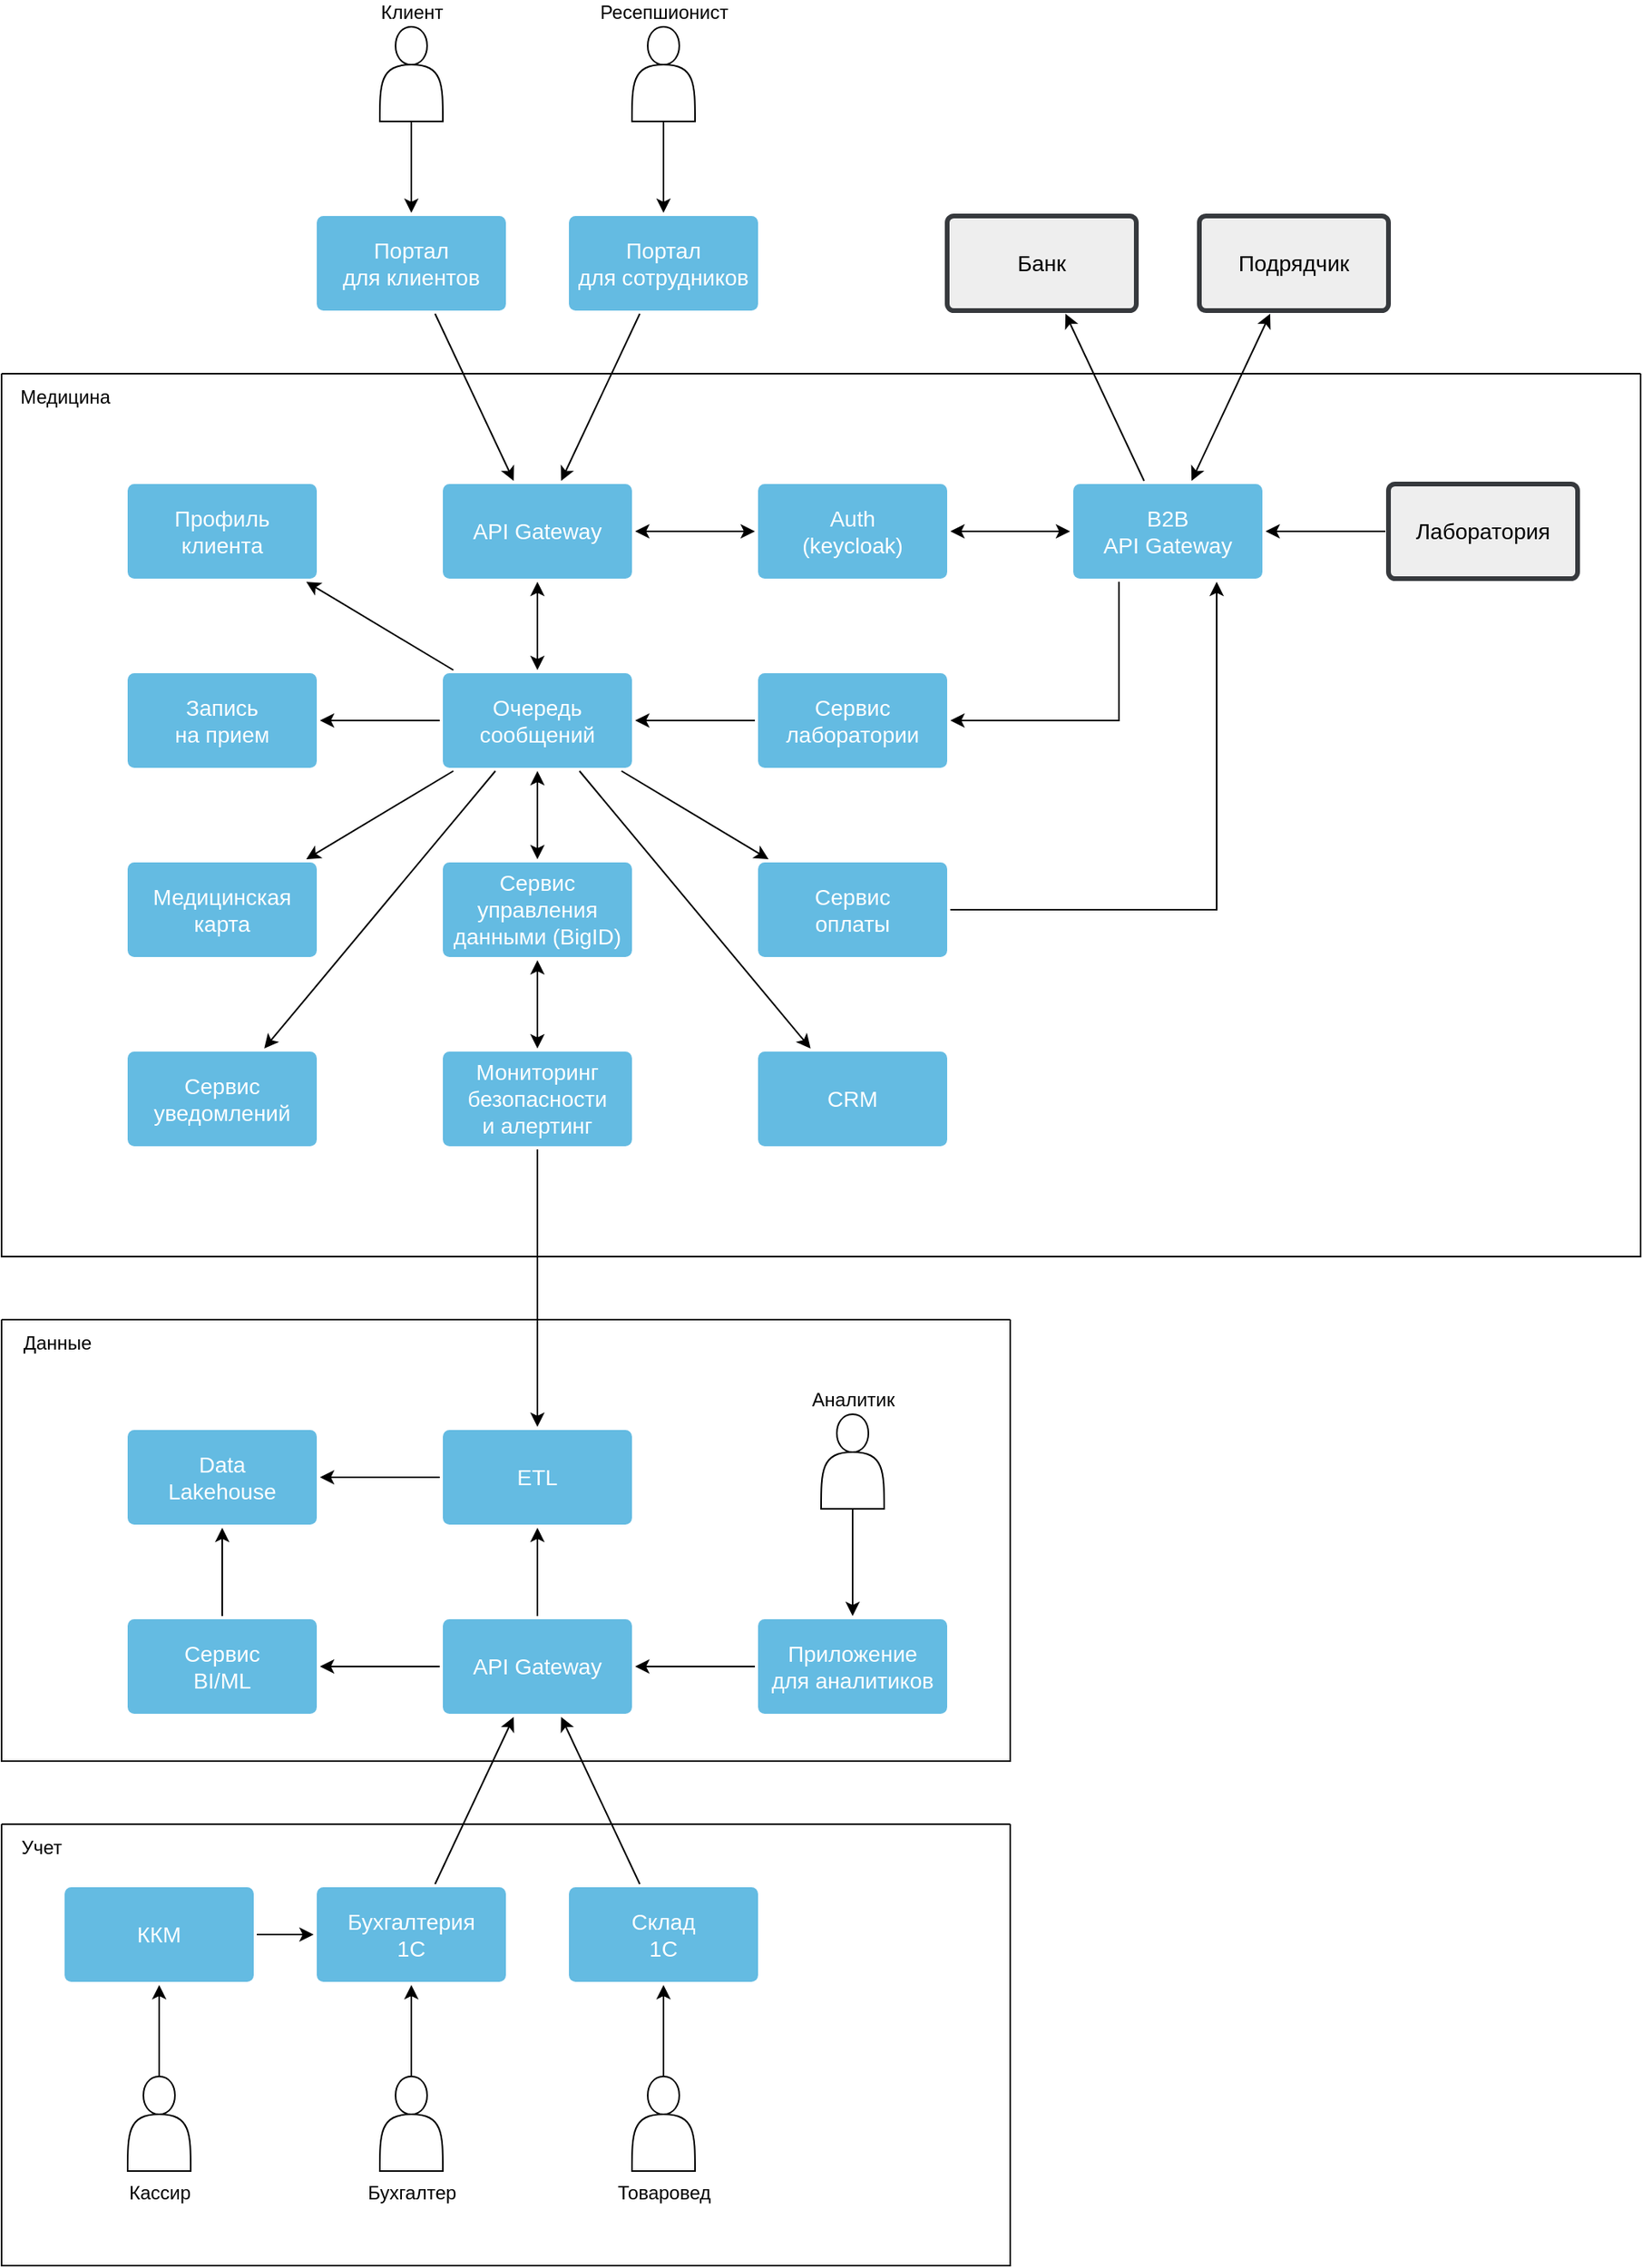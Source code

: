 <mxfile version="27.2.0">
  <diagram id="07fea595-8f29-1299-0266-81d95cde20df" name="Page-1">
    <mxGraphModel dx="2587" dy="-33" grid="1" gridSize="10" guides="1" tooltips="1" connect="1" arrows="1" fold="1" page="1" pageScale="1" pageWidth="1169" pageHeight="827" background="#ffffff" math="0" shadow="0">
      <root>
        <mxCell id="0" />
        <mxCell id="1" parent="0" />
        <mxCell id="1JAatFyEM9pdas9NIaGY-383" value="" style="swimlane;startSize=0;swimlaneLine=1;resizable=1;fillStyle=auto;collapsible=0;" parent="1" vertex="1">
          <mxGeometry x="-120" y="1120" width="1040" height="560" as="geometry">
            <mxRectangle x="160" y="1120" width="50" height="40" as="alternateBounds" />
          </mxGeometry>
        </mxCell>
        <mxCell id="1JAatFyEM9pdas9NIaGY-419" value="Медицина" style="text;html=1;align=center;verticalAlign=middle;resizable=0;points=[];autosize=1;strokeColor=none;fillColor=none;" parent="1JAatFyEM9pdas9NIaGY-383" vertex="1">
          <mxGeometry width="80" height="30" as="geometry" />
        </mxCell>
        <mxCell id="b-JlLnLtjYcx2IzDxtHi-7" style="edgeStyle=orthogonalEdgeStyle;rounded=0;orthogonalLoop=1;jettySize=auto;html=1;entryX=0;entryY=0.5;entryDx=0;entryDy=0;startArrow=classic;startFill=1;" parent="1JAatFyEM9pdas9NIaGY-383" source="b-JlLnLtjYcx2IzDxtHi-1" target="b-JlLnLtjYcx2IzDxtHi-6" edge="1">
          <mxGeometry relative="1" as="geometry" />
        </mxCell>
        <mxCell id="b-JlLnLtjYcx2IzDxtHi-41" style="edgeStyle=orthogonalEdgeStyle;rounded=0;orthogonalLoop=1;jettySize=auto;html=1;entryX=0.5;entryY=0;entryDx=0;entryDy=0;startArrow=classic;startFill=1;" parent="1JAatFyEM9pdas9NIaGY-383" source="b-JlLnLtjYcx2IzDxtHi-1" target="b-JlLnLtjYcx2IzDxtHi-40" edge="1">
          <mxGeometry relative="1" as="geometry" />
        </mxCell>
        <mxCell id="b-JlLnLtjYcx2IzDxtHi-1" value="API Gateway" style="rounded=1;whiteSpace=wrap;html=1;shadow=0;labelBackgroundColor=none;strokeColor=none;strokeWidth=3;fillColor=#64bbe2;fontFamily=Helvetica;fontSize=14;fontColor=#FFFFFF;align=center;spacing=5;arcSize=7;perimeterSpacing=2;" parent="1JAatFyEM9pdas9NIaGY-383" vertex="1">
          <mxGeometry x="280" y="70" width="120" height="60" as="geometry" />
        </mxCell>
        <mxCell id="b-JlLnLtjYcx2IzDxtHi-6" value="Auth&lt;div&gt;(keycloak)&lt;/div&gt;" style="rounded=1;whiteSpace=wrap;html=1;shadow=0;labelBackgroundColor=none;strokeColor=none;strokeWidth=3;fillColor=#64bbe2;fontFamily=Helvetica;fontSize=14;fontColor=#FFFFFF;align=center;spacing=5;arcSize=7;perimeterSpacing=2;" parent="1JAatFyEM9pdas9NIaGY-383" vertex="1">
          <mxGeometry x="480" y="70" width="120" height="60" as="geometry" />
        </mxCell>
        <mxCell id="b-JlLnLtjYcx2IzDxtHi-9" value="Медицинская&lt;div&gt;карта&lt;/div&gt;" style="rounded=1;whiteSpace=wrap;html=1;shadow=0;labelBackgroundColor=none;strokeColor=none;strokeWidth=3;fillColor=#64bbe2;fontFamily=Helvetica;fontSize=14;fontColor=#FFFFFF;align=center;spacing=5;arcSize=7;perimeterSpacing=2;" parent="1JAatFyEM9pdas9NIaGY-383" vertex="1">
          <mxGeometry x="80" y="310" width="120" height="60" as="geometry" />
        </mxCell>
        <mxCell id="b-JlLnLtjYcx2IzDxtHi-28" style="edgeStyle=orthogonalEdgeStyle;rounded=0;orthogonalLoop=1;jettySize=auto;html=1;entryX=1;entryY=0.5;entryDx=0;entryDy=0;startArrow=classic;startFill=1;" parent="1JAatFyEM9pdas9NIaGY-383" source="b-JlLnLtjYcx2IzDxtHi-22" target="b-JlLnLtjYcx2IzDxtHi-6" edge="1">
          <mxGeometry relative="1" as="geometry" />
        </mxCell>
        <mxCell id="b-JlLnLtjYcx2IzDxtHi-53" style="edgeStyle=orthogonalEdgeStyle;rounded=0;orthogonalLoop=1;jettySize=auto;html=1;entryX=1;entryY=0.5;entryDx=0;entryDy=0;exitX=0.25;exitY=1;exitDx=0;exitDy=0;" parent="1JAatFyEM9pdas9NIaGY-383" source="b-JlLnLtjYcx2IzDxtHi-22" target="b-JlLnLtjYcx2IzDxtHi-12" edge="1">
          <mxGeometry relative="1" as="geometry">
            <Array as="points">
              <mxPoint x="709" y="220" />
            </Array>
          </mxGeometry>
        </mxCell>
        <mxCell id="b-JlLnLtjYcx2IzDxtHi-22" value="B2B&lt;div&gt;API Gateway&lt;/div&gt;" style="rounded=1;whiteSpace=wrap;html=1;shadow=0;labelBackgroundColor=none;strokeColor=none;strokeWidth=3;fillColor=#64bbe2;fontFamily=Helvetica;fontSize=14;fontColor=#FFFFFF;align=center;spacing=5;arcSize=7;perimeterSpacing=2;" parent="1JAatFyEM9pdas9NIaGY-383" vertex="1">
          <mxGeometry x="680" y="70" width="120" height="60" as="geometry" />
        </mxCell>
        <mxCell id="b-JlLnLtjYcx2IzDxtHi-30" style="edgeStyle=orthogonalEdgeStyle;rounded=0;orthogonalLoop=1;jettySize=auto;html=1;" parent="1JAatFyEM9pdas9NIaGY-383" source="b-JlLnLtjYcx2IzDxtHi-29" target="b-JlLnLtjYcx2IzDxtHi-22" edge="1">
          <mxGeometry relative="1" as="geometry" />
        </mxCell>
        <mxCell id="b-JlLnLtjYcx2IzDxtHi-29" value="Лаборатория" style="rounded=1;whiteSpace=wrap;html=1;shadow=0;labelBackgroundColor=none;strokeColor=#36393d;strokeWidth=3;fillColor=#eeeeee;fontFamily=Helvetica;fontSize=14;align=center;spacing=5;arcSize=7;perimeterSpacing=2;" parent="1JAatFyEM9pdas9NIaGY-383" vertex="1">
          <mxGeometry x="880" y="70" width="120" height="60" as="geometry" />
        </mxCell>
        <mxCell id="b-JlLnLtjYcx2IzDxtHi-13" value="Профиль&lt;div&gt;клиента&lt;/div&gt;" style="rounded=1;whiteSpace=wrap;html=1;shadow=0;labelBackgroundColor=none;strokeColor=none;strokeWidth=3;fillColor=#64bbe2;fontFamily=Helvetica;fontSize=14;fontColor=#FFFFFF;align=center;spacing=5;arcSize=7;perimeterSpacing=2;" parent="1JAatFyEM9pdas9NIaGY-383" vertex="1">
          <mxGeometry x="80" y="70" width="120" height="60" as="geometry" />
        </mxCell>
        <mxCell id="b-JlLnLtjYcx2IzDxtHi-8" value="Запись&lt;div&gt;на прием&lt;/div&gt;" style="rounded=1;whiteSpace=wrap;html=1;shadow=0;labelBackgroundColor=none;strokeColor=none;strokeWidth=3;fillColor=#64bbe2;fontFamily=Helvetica;fontSize=14;fontColor=#FFFFFF;align=center;spacing=5;arcSize=7;perimeterSpacing=2;" parent="1JAatFyEM9pdas9NIaGY-383" vertex="1">
          <mxGeometry x="80" y="190" width="120" height="60" as="geometry" />
        </mxCell>
        <mxCell id="b-JlLnLtjYcx2IzDxtHi-57" style="edgeStyle=orthogonalEdgeStyle;rounded=0;orthogonalLoop=1;jettySize=auto;html=1;entryX=0.75;entryY=1;entryDx=0;entryDy=0;" parent="1JAatFyEM9pdas9NIaGY-383" source="b-JlLnLtjYcx2IzDxtHi-11" target="b-JlLnLtjYcx2IzDxtHi-22" edge="1">
          <mxGeometry relative="1" as="geometry" />
        </mxCell>
        <mxCell id="b-JlLnLtjYcx2IzDxtHi-11" value="Сервис&lt;div&gt;оплаты&lt;/div&gt;" style="rounded=1;whiteSpace=wrap;html=1;shadow=0;labelBackgroundColor=none;strokeColor=none;strokeWidth=3;fillColor=#64bbe2;fontFamily=Helvetica;fontSize=14;fontColor=#FFFFFF;align=center;spacing=5;arcSize=7;perimeterSpacing=2;" parent="1JAatFyEM9pdas9NIaGY-383" vertex="1">
          <mxGeometry x="480" y="310" width="120" height="60" as="geometry" />
        </mxCell>
        <mxCell id="b-JlLnLtjYcx2IzDxtHi-10" value="Сервис&lt;div&gt;уведомлений&lt;/div&gt;" style="rounded=1;whiteSpace=wrap;html=1;shadow=0;labelBackgroundColor=none;strokeColor=none;strokeWidth=3;fillColor=#64bbe2;fontFamily=Helvetica;fontSize=14;fontColor=#FFFFFF;align=center;spacing=5;arcSize=7;perimeterSpacing=2;" parent="1JAatFyEM9pdas9NIaGY-383" vertex="1">
          <mxGeometry x="80" y="430" width="120" height="60" as="geometry" />
        </mxCell>
        <mxCell id="b-JlLnLtjYcx2IzDxtHi-14" value="CRM" style="rounded=1;whiteSpace=wrap;html=1;shadow=0;labelBackgroundColor=none;strokeColor=none;strokeWidth=3;fillColor=#64bbe2;fontFamily=Helvetica;fontSize=14;fontColor=#FFFFFF;align=center;spacing=5;arcSize=7;perimeterSpacing=2;" parent="1JAatFyEM9pdas9NIaGY-383" vertex="1">
          <mxGeometry x="480" y="430" width="120" height="60" as="geometry" />
        </mxCell>
        <mxCell id="b-JlLnLtjYcx2IzDxtHi-54" style="edgeStyle=orthogonalEdgeStyle;rounded=0;orthogonalLoop=1;jettySize=auto;html=1;" parent="1JAatFyEM9pdas9NIaGY-383" source="b-JlLnLtjYcx2IzDxtHi-12" target="b-JlLnLtjYcx2IzDxtHi-40" edge="1">
          <mxGeometry relative="1" as="geometry" />
        </mxCell>
        <mxCell id="b-JlLnLtjYcx2IzDxtHi-12" value="Сервис&lt;div&gt;лаборатории&lt;/div&gt;" style="rounded=1;whiteSpace=wrap;html=1;shadow=0;labelBackgroundColor=none;strokeColor=none;strokeWidth=3;fillColor=#64bbe2;fontFamily=Helvetica;fontSize=14;fontColor=#FFFFFF;align=center;spacing=5;arcSize=7;perimeterSpacing=2;" parent="1JAatFyEM9pdas9NIaGY-383" vertex="1">
          <mxGeometry x="480" y="190" width="120" height="60" as="geometry" />
        </mxCell>
        <mxCell id="b-JlLnLtjYcx2IzDxtHi-43" style="rounded=0;orthogonalLoop=1;jettySize=auto;html=1;" parent="1JAatFyEM9pdas9NIaGY-383" source="b-JlLnLtjYcx2IzDxtHi-40" target="b-JlLnLtjYcx2IzDxtHi-13" edge="1">
          <mxGeometry relative="1" as="geometry" />
        </mxCell>
        <mxCell id="b-JlLnLtjYcx2IzDxtHi-44" style="rounded=0;orthogonalLoop=1;jettySize=auto;html=1;" parent="1JAatFyEM9pdas9NIaGY-383" source="b-JlLnLtjYcx2IzDxtHi-40" target="b-JlLnLtjYcx2IzDxtHi-8" edge="1">
          <mxGeometry relative="1" as="geometry" />
        </mxCell>
        <mxCell id="b-JlLnLtjYcx2IzDxtHi-45" style="rounded=0;orthogonalLoop=1;jettySize=auto;html=1;" parent="1JAatFyEM9pdas9NIaGY-383" source="b-JlLnLtjYcx2IzDxtHi-40" target="b-JlLnLtjYcx2IzDxtHi-9" edge="1">
          <mxGeometry relative="1" as="geometry" />
        </mxCell>
        <mxCell id="b-JlLnLtjYcx2IzDxtHi-47" style="rounded=0;orthogonalLoop=1;jettySize=auto;html=1;" parent="1JAatFyEM9pdas9NIaGY-383" source="b-JlLnLtjYcx2IzDxtHi-40" target="b-JlLnLtjYcx2IzDxtHi-10" edge="1">
          <mxGeometry relative="1" as="geometry" />
        </mxCell>
        <mxCell id="b-JlLnLtjYcx2IzDxtHi-55" style="rounded=0;orthogonalLoop=1;jettySize=auto;html=1;" parent="1JAatFyEM9pdas9NIaGY-383" source="b-JlLnLtjYcx2IzDxtHi-40" target="b-JlLnLtjYcx2IzDxtHi-14" edge="1">
          <mxGeometry relative="1" as="geometry" />
        </mxCell>
        <mxCell id="b-JlLnLtjYcx2IzDxtHi-56" style="rounded=0;orthogonalLoop=1;jettySize=auto;html=1;" parent="1JAatFyEM9pdas9NIaGY-383" source="b-JlLnLtjYcx2IzDxtHi-40" target="b-JlLnLtjYcx2IzDxtHi-11" edge="1">
          <mxGeometry relative="1" as="geometry" />
        </mxCell>
        <mxCell id="b-JlLnLtjYcx2IzDxtHi-98" style="edgeStyle=orthogonalEdgeStyle;rounded=0;orthogonalLoop=1;jettySize=auto;html=1;entryX=0.5;entryY=0;entryDx=0;entryDy=0;startArrow=classic;startFill=1;" parent="1JAatFyEM9pdas9NIaGY-383" source="b-JlLnLtjYcx2IzDxtHi-40" target="b-JlLnLtjYcx2IzDxtHi-20" edge="1">
          <mxGeometry relative="1" as="geometry" />
        </mxCell>
        <mxCell id="b-JlLnLtjYcx2IzDxtHi-40" value="Очередь&lt;div&gt;сообщений&lt;/div&gt;" style="rounded=1;whiteSpace=wrap;html=1;shadow=0;labelBackgroundColor=none;strokeColor=none;strokeWidth=3;fillColor=#64bbe2;fontFamily=Helvetica;fontSize=14;fontColor=#FFFFFF;align=center;spacing=5;arcSize=7;perimeterSpacing=2;" parent="1JAatFyEM9pdas9NIaGY-383" vertex="1">
          <mxGeometry x="280" y="190" width="120" height="60" as="geometry" />
        </mxCell>
        <mxCell id="b-JlLnLtjYcx2IzDxtHi-99" style="edgeStyle=orthogonalEdgeStyle;rounded=0;orthogonalLoop=1;jettySize=auto;html=1;startArrow=classic;startFill=1;" parent="1JAatFyEM9pdas9NIaGY-383" source="b-JlLnLtjYcx2IzDxtHi-20" target="b-JlLnLtjYcx2IzDxtHi-19" edge="1">
          <mxGeometry relative="1" as="geometry" />
        </mxCell>
        <mxCell id="b-JlLnLtjYcx2IzDxtHi-20" value="&lt;div&gt;Сервис&lt;/div&gt;&lt;div&gt;&lt;span style=&quot;background-color: transparent; color: light-dark(rgb(255, 255, 255), rgb(18, 18, 18));&quot;&gt;управления данными&amp;nbsp;&lt;/span&gt;&lt;span style=&quot;background-color: transparent; color: light-dark(rgb(255, 255, 255), rgb(18, 18, 18));&quot;&gt;(BigID)&lt;/span&gt;&lt;/div&gt;" style="rounded=1;whiteSpace=wrap;html=1;shadow=0;labelBackgroundColor=none;strokeColor=none;strokeWidth=3;fillColor=#64bbe2;fontFamily=Helvetica;fontSize=14;fontColor=#FFFFFF;align=center;spacing=5;arcSize=7;perimeterSpacing=2;" parent="1JAatFyEM9pdas9NIaGY-383" vertex="1">
          <mxGeometry x="280" y="310" width="120" height="60" as="geometry" />
        </mxCell>
        <mxCell id="b-JlLnLtjYcx2IzDxtHi-19" value="Мониторинг&lt;div&gt;безопасности&lt;br&gt;&lt;div&gt;и алертинг&lt;/div&gt;&lt;/div&gt;" style="rounded=1;whiteSpace=wrap;html=1;shadow=0;labelBackgroundColor=none;strokeColor=none;strokeWidth=3;fillColor=#64bbe2;fontFamily=Helvetica;fontSize=14;fontColor=#FFFFFF;align=center;spacing=5;arcSize=7;perimeterSpacing=2;" parent="1JAatFyEM9pdas9NIaGY-383" vertex="1">
          <mxGeometry x="280" y="430" width="120" height="60" as="geometry" />
        </mxCell>
        <mxCell id="b-JlLnLtjYcx2IzDxtHi-25" style="edgeStyle=orthogonalEdgeStyle;rounded=0;orthogonalLoop=1;jettySize=auto;html=1;" parent="1" source="1JAatFyEM9pdas9NIaGY-386" target="b-JlLnLtjYcx2IzDxtHi-2" edge="1">
          <mxGeometry relative="1" as="geometry" />
        </mxCell>
        <mxCell id="1JAatFyEM9pdas9NIaGY-386" value="Клиент" style="shape=actor;html=1;labelPosition=center;verticalLabelPosition=top;align=center;verticalAlign=bottom;" parent="1" vertex="1">
          <mxGeometry x="120" y="900" width="40" height="60" as="geometry" />
        </mxCell>
        <mxCell id="b-JlLnLtjYcx2IzDxtHi-27" style="rounded=0;orthogonalLoop=1;jettySize=auto;html=1;startArrow=classic;startFill=1;" parent="1" source="1JAatFyEM9pdas9NIaGY-388" target="b-JlLnLtjYcx2IzDxtHi-22" edge="1">
          <mxGeometry relative="1" as="geometry" />
        </mxCell>
        <mxCell id="1JAatFyEM9pdas9NIaGY-388" value="Подрядчик" style="rounded=1;whiteSpace=wrap;html=1;shadow=0;labelBackgroundColor=none;strokeColor=#36393d;strokeWidth=3;fillColor=#eeeeee;fontFamily=Helvetica;fontSize=14;align=center;spacing=5;arcSize=7;perimeterSpacing=2;" parent="1" vertex="1">
          <mxGeometry x="640" y="1020" width="120" height="60" as="geometry" />
        </mxCell>
        <mxCell id="b-JlLnLtjYcx2IzDxtHi-26" style="edgeStyle=orthogonalEdgeStyle;rounded=0;orthogonalLoop=1;jettySize=auto;html=1;" parent="1" source="1JAatFyEM9pdas9NIaGY-429" target="b-JlLnLtjYcx2IzDxtHi-3" edge="1">
          <mxGeometry relative="1" as="geometry" />
        </mxCell>
        <mxCell id="1JAatFyEM9pdas9NIaGY-429" value="Ресепшионист" style="shape=actor;html=1;labelPosition=center;verticalLabelPosition=top;align=center;verticalAlign=bottom;" parent="1" vertex="1">
          <mxGeometry x="280" y="900" width="40" height="60" as="geometry" />
        </mxCell>
        <mxCell id="b-JlLnLtjYcx2IzDxtHi-4" style="rounded=0;orthogonalLoop=1;jettySize=auto;html=1;" parent="1" source="b-JlLnLtjYcx2IzDxtHi-2" target="b-JlLnLtjYcx2IzDxtHi-1" edge="1">
          <mxGeometry relative="1" as="geometry" />
        </mxCell>
        <mxCell id="b-JlLnLtjYcx2IzDxtHi-2" value="Портал&lt;div&gt;для клиентов&lt;/div&gt;" style="rounded=1;whiteSpace=wrap;html=1;shadow=0;labelBackgroundColor=none;strokeColor=none;strokeWidth=3;fillColor=#64bbe2;fontFamily=Helvetica;fontSize=14;fontColor=#FFFFFF;align=center;spacing=5;arcSize=7;perimeterSpacing=2;" parent="1" vertex="1">
          <mxGeometry x="80" y="1020" width="120" height="60" as="geometry" />
        </mxCell>
        <mxCell id="b-JlLnLtjYcx2IzDxtHi-5" style="rounded=0;orthogonalLoop=1;jettySize=auto;html=1;" parent="1" source="b-JlLnLtjYcx2IzDxtHi-3" target="b-JlLnLtjYcx2IzDxtHi-1" edge="1">
          <mxGeometry relative="1" as="geometry" />
        </mxCell>
        <mxCell id="b-JlLnLtjYcx2IzDxtHi-3" value="Портал&lt;div&gt;для сотрудников&lt;/div&gt;" style="rounded=1;whiteSpace=wrap;html=1;shadow=0;labelBackgroundColor=none;strokeColor=none;strokeWidth=3;fillColor=#64bbe2;fontFamily=Helvetica;fontSize=14;fontColor=#FFFFFF;align=center;spacing=5;arcSize=7;perimeterSpacing=2;" parent="1" vertex="1">
          <mxGeometry x="240" y="1020" width="120" height="60" as="geometry" />
        </mxCell>
        <mxCell id="b-JlLnLtjYcx2IzDxtHi-58" value="Банк" style="rounded=1;whiteSpace=wrap;html=1;shadow=0;labelBackgroundColor=none;strokeColor=#36393d;strokeWidth=3;fillColor=#eeeeee;fontFamily=Helvetica;fontSize=14;align=center;spacing=5;arcSize=7;perimeterSpacing=2;" parent="1" vertex="1">
          <mxGeometry x="480" y="1020" width="120" height="60" as="geometry" />
        </mxCell>
        <mxCell id="b-JlLnLtjYcx2IzDxtHi-60" style="rounded=0;orthogonalLoop=1;jettySize=auto;html=1;" parent="1" source="b-JlLnLtjYcx2IzDxtHi-22" target="b-JlLnLtjYcx2IzDxtHi-58" edge="1">
          <mxGeometry relative="1" as="geometry" />
        </mxCell>
        <mxCell id="b-JlLnLtjYcx2IzDxtHi-70" value="" style="swimlane;startSize=0;swimlaneLine=1;resizable=1;fillStyle=auto;collapsible=0;" parent="1" vertex="1">
          <mxGeometry x="-120" y="1720" width="640" height="280" as="geometry">
            <mxRectangle x="160" y="1120" width="50" height="40" as="alternateBounds" />
          </mxGeometry>
        </mxCell>
        <mxCell id="b-JlLnLtjYcx2IzDxtHi-97" value="Данные" style="text;html=1;align=center;verticalAlign=middle;resizable=0;points=[];autosize=1;strokeColor=none;fillColor=none;" parent="b-JlLnLtjYcx2IzDxtHi-70" vertex="1">
          <mxGeometry width="70" height="30" as="geometry" />
        </mxCell>
        <mxCell id="b-JlLnLtjYcx2IzDxtHi-18" value="Data&lt;div&gt;Lakehouse&lt;/div&gt;" style="rounded=1;whiteSpace=wrap;html=1;shadow=0;labelBackgroundColor=none;strokeColor=none;strokeWidth=3;fillColor=#64bbe2;fontFamily=Helvetica;fontSize=14;fontColor=#FFFFFF;align=center;spacing=5;arcSize=7;perimeterSpacing=2;" parent="b-JlLnLtjYcx2IzDxtHi-70" vertex="1">
          <mxGeometry x="80" y="70" width="120" height="60" as="geometry" />
        </mxCell>
        <mxCell id="b-JlLnLtjYcx2IzDxtHi-136" style="edgeStyle=orthogonalEdgeStyle;rounded=0;orthogonalLoop=1;jettySize=auto;html=1;entryX=0.5;entryY=1;entryDx=0;entryDy=0;" parent="b-JlLnLtjYcx2IzDxtHi-70" source="b-JlLnLtjYcx2IzDxtHi-17" target="b-JlLnLtjYcx2IzDxtHi-18" edge="1">
          <mxGeometry relative="1" as="geometry" />
        </mxCell>
        <mxCell id="b-JlLnLtjYcx2IzDxtHi-17" value="Сервис&lt;div&gt;BI/ML&lt;/div&gt;" style="rounded=1;whiteSpace=wrap;html=1;shadow=0;labelBackgroundColor=none;strokeColor=none;strokeWidth=3;fillColor=#64bbe2;fontFamily=Helvetica;fontSize=14;fontColor=#FFFFFF;align=center;spacing=5;arcSize=7;perimeterSpacing=2;" parent="b-JlLnLtjYcx2IzDxtHi-70" vertex="1">
          <mxGeometry x="80" y="190" width="120" height="60" as="geometry" />
        </mxCell>
        <mxCell id="b-JlLnLtjYcx2IzDxtHi-106" style="edgeStyle=orthogonalEdgeStyle;rounded=0;orthogonalLoop=1;jettySize=auto;html=1;entryX=1;entryY=0.5;entryDx=0;entryDy=0;" parent="b-JlLnLtjYcx2IzDxtHi-70" source="b-JlLnLtjYcx2IzDxtHi-103" target="b-JlLnLtjYcx2IzDxtHi-17" edge="1">
          <mxGeometry relative="1" as="geometry" />
        </mxCell>
        <mxCell id="b-JlLnLtjYcx2IzDxtHi-137" style="edgeStyle=orthogonalEdgeStyle;rounded=0;orthogonalLoop=1;jettySize=auto;html=1;entryX=0.5;entryY=1;entryDx=0;entryDy=0;" parent="b-JlLnLtjYcx2IzDxtHi-70" source="b-JlLnLtjYcx2IzDxtHi-103" target="b-JlLnLtjYcx2IzDxtHi-133" edge="1">
          <mxGeometry relative="1" as="geometry" />
        </mxCell>
        <mxCell id="b-JlLnLtjYcx2IzDxtHi-103" value="API Gateway" style="rounded=1;whiteSpace=wrap;html=1;shadow=0;labelBackgroundColor=none;strokeColor=none;strokeWidth=3;fillColor=#64bbe2;fontFamily=Helvetica;fontSize=14;fontColor=#FFFFFF;align=center;spacing=5;arcSize=7;perimeterSpacing=2;" parent="b-JlLnLtjYcx2IzDxtHi-70" vertex="1">
          <mxGeometry x="280" y="190" width="120" height="60" as="geometry" />
        </mxCell>
        <mxCell id="b-JlLnLtjYcx2IzDxtHi-112" style="edgeStyle=orthogonalEdgeStyle;rounded=0;orthogonalLoop=1;jettySize=auto;html=1;entryX=1;entryY=0.5;entryDx=0;entryDy=0;" parent="b-JlLnLtjYcx2IzDxtHi-70" source="b-JlLnLtjYcx2IzDxtHi-107" target="b-JlLnLtjYcx2IzDxtHi-103" edge="1">
          <mxGeometry relative="1" as="geometry" />
        </mxCell>
        <mxCell id="b-JlLnLtjYcx2IzDxtHi-107" value="Приложение&lt;div&gt;для аналитиков&lt;/div&gt;" style="rounded=1;whiteSpace=wrap;html=1;shadow=0;labelBackgroundColor=none;strokeColor=none;strokeWidth=3;fillColor=#64bbe2;fontFamily=Helvetica;fontSize=14;fontColor=#FFFFFF;align=center;spacing=5;arcSize=7;perimeterSpacing=2;" parent="b-JlLnLtjYcx2IzDxtHi-70" vertex="1">
          <mxGeometry x="480" y="190" width="120" height="60" as="geometry" />
        </mxCell>
        <mxCell id="b-JlLnLtjYcx2IzDxtHi-111" style="edgeStyle=orthogonalEdgeStyle;rounded=0;orthogonalLoop=1;jettySize=auto;html=1;entryX=0.5;entryY=0;entryDx=0;entryDy=0;" parent="b-JlLnLtjYcx2IzDxtHi-70" source="b-JlLnLtjYcx2IzDxtHi-108" target="b-JlLnLtjYcx2IzDxtHi-107" edge="1">
          <mxGeometry relative="1" as="geometry" />
        </mxCell>
        <mxCell id="b-JlLnLtjYcx2IzDxtHi-108" value="Аналитик" style="shape=actor;html=1;labelPosition=center;verticalLabelPosition=top;align=center;verticalAlign=bottom;" parent="b-JlLnLtjYcx2IzDxtHi-70" vertex="1">
          <mxGeometry x="520" y="60" width="40" height="60" as="geometry" />
        </mxCell>
        <mxCell id="b-JlLnLtjYcx2IzDxtHi-135" style="edgeStyle=orthogonalEdgeStyle;rounded=0;orthogonalLoop=1;jettySize=auto;html=1;entryX=1;entryY=0.5;entryDx=0;entryDy=0;" parent="b-JlLnLtjYcx2IzDxtHi-70" source="b-JlLnLtjYcx2IzDxtHi-133" target="b-JlLnLtjYcx2IzDxtHi-18" edge="1">
          <mxGeometry relative="1" as="geometry" />
        </mxCell>
        <mxCell id="b-JlLnLtjYcx2IzDxtHi-133" value="ETL" style="rounded=1;whiteSpace=wrap;html=1;shadow=0;labelBackgroundColor=none;strokeColor=none;strokeWidth=3;fillColor=#64bbe2;fontFamily=Helvetica;fontSize=14;fontColor=#FFFFFF;align=center;spacing=5;arcSize=7;perimeterSpacing=2;" parent="b-JlLnLtjYcx2IzDxtHi-70" vertex="1">
          <mxGeometry x="280" y="70" width="120" height="60" as="geometry" />
        </mxCell>
        <mxCell id="b-JlLnLtjYcx2IzDxtHi-134" style="edgeStyle=orthogonalEdgeStyle;rounded=0;orthogonalLoop=1;jettySize=auto;html=1;entryX=0.5;entryY=0;entryDx=0;entryDy=0;" parent="1" source="b-JlLnLtjYcx2IzDxtHi-19" target="b-JlLnLtjYcx2IzDxtHi-133" edge="1">
          <mxGeometry relative="1" as="geometry" />
        </mxCell>
        <mxCell id="b-JlLnLtjYcx2IzDxtHi-138" value="" style="swimlane;startSize=0;swimlaneLine=1;resizable=1;fillStyle=auto;collapsible=0;" parent="1" vertex="1">
          <mxGeometry x="-120" y="2040" width="640" height="280" as="geometry">
            <mxRectangle x="160" y="1120" width="50" height="40" as="alternateBounds" />
          </mxGeometry>
        </mxCell>
        <mxCell id="b-JlLnLtjYcx2IzDxtHi-139" value="Учет" style="text;html=1;align=center;verticalAlign=middle;resizable=0;points=[];autosize=1;strokeColor=none;fillColor=none;" parent="b-JlLnLtjYcx2IzDxtHi-138" vertex="1">
          <mxGeometry width="50" height="30" as="geometry" />
        </mxCell>
        <mxCell id="b-JlLnLtjYcx2IzDxtHi-157" style="edgeStyle=orthogonalEdgeStyle;rounded=0;orthogonalLoop=1;jettySize=auto;html=1;" parent="b-JlLnLtjYcx2IzDxtHi-138" source="b-JlLnLtjYcx2IzDxtHi-149" target="b-JlLnLtjYcx2IzDxtHi-15" edge="1">
          <mxGeometry relative="1" as="geometry" />
        </mxCell>
        <mxCell id="b-JlLnLtjYcx2IzDxtHi-149" value="Бухгалтер" style="shape=actor;html=1;labelPosition=center;verticalLabelPosition=bottom;align=center;verticalAlign=top;" parent="b-JlLnLtjYcx2IzDxtHi-138" vertex="1">
          <mxGeometry x="240" y="160" width="40" height="60" as="geometry" />
        </mxCell>
        <mxCell id="b-JlLnLtjYcx2IzDxtHi-15" value="Бухгалтерия&lt;div&gt;1С&lt;/div&gt;" style="rounded=1;whiteSpace=wrap;html=1;shadow=0;labelBackgroundColor=none;strokeColor=none;strokeWidth=3;fillColor=#64bbe2;fontFamily=Helvetica;fontSize=14;fontColor=#FFFFFF;align=center;spacing=5;arcSize=7;perimeterSpacing=2;" parent="b-JlLnLtjYcx2IzDxtHi-138" vertex="1">
          <mxGeometry x="200" y="40" width="120" height="60" as="geometry" />
        </mxCell>
        <mxCell id="b-JlLnLtjYcx2IzDxtHi-16" value="Склад&lt;div&gt;1С&lt;/div&gt;" style="rounded=1;whiteSpace=wrap;html=1;shadow=0;labelBackgroundColor=none;strokeColor=none;strokeWidth=3;fillColor=#64bbe2;fontFamily=Helvetica;fontSize=14;fontColor=#FFFFFF;align=center;spacing=5;arcSize=7;perimeterSpacing=2;" parent="b-JlLnLtjYcx2IzDxtHi-138" vertex="1">
          <mxGeometry x="360" y="40" width="120" height="60" as="geometry" />
        </mxCell>
        <mxCell id="b-JlLnLtjYcx2IzDxtHi-156" style="edgeStyle=orthogonalEdgeStyle;rounded=0;orthogonalLoop=1;jettySize=auto;html=1;" parent="b-JlLnLtjYcx2IzDxtHi-138" source="b-JlLnLtjYcx2IzDxtHi-155" target="b-JlLnLtjYcx2IzDxtHi-16" edge="1">
          <mxGeometry relative="1" as="geometry" />
        </mxCell>
        <mxCell id="b-JlLnLtjYcx2IzDxtHi-155" value="Товаровед" style="shape=actor;html=1;labelPosition=center;verticalLabelPosition=bottom;align=center;verticalAlign=top;" parent="b-JlLnLtjYcx2IzDxtHi-138" vertex="1">
          <mxGeometry x="400" y="160" width="40" height="60" as="geometry" />
        </mxCell>
        <mxCell id="b-JlLnLtjYcx2IzDxtHi-161" style="edgeStyle=orthogonalEdgeStyle;rounded=0;orthogonalLoop=1;jettySize=auto;html=1;" parent="b-JlLnLtjYcx2IzDxtHi-138" source="b-JlLnLtjYcx2IzDxtHi-158" target="b-JlLnLtjYcx2IzDxtHi-15" edge="1">
          <mxGeometry relative="1" as="geometry" />
        </mxCell>
        <mxCell id="b-JlLnLtjYcx2IzDxtHi-158" value="ККМ" style="rounded=1;whiteSpace=wrap;html=1;shadow=0;labelBackgroundColor=none;strokeColor=none;strokeWidth=3;fillColor=#64bbe2;fontFamily=Helvetica;fontSize=14;fontColor=#FFFFFF;align=center;spacing=5;arcSize=7;perimeterSpacing=2;" parent="b-JlLnLtjYcx2IzDxtHi-138" vertex="1">
          <mxGeometry x="40" y="40" width="120" height="60" as="geometry" />
        </mxCell>
        <mxCell id="b-JlLnLtjYcx2IzDxtHi-160" style="edgeStyle=orthogonalEdgeStyle;rounded=0;orthogonalLoop=1;jettySize=auto;html=1;" parent="b-JlLnLtjYcx2IzDxtHi-138" source="b-JlLnLtjYcx2IzDxtHi-159" target="b-JlLnLtjYcx2IzDxtHi-158" edge="1">
          <mxGeometry relative="1" as="geometry" />
        </mxCell>
        <mxCell id="b-JlLnLtjYcx2IzDxtHi-159" value="Кассир" style="shape=actor;html=1;labelPosition=center;verticalLabelPosition=bottom;align=center;verticalAlign=top;" parent="b-JlLnLtjYcx2IzDxtHi-138" vertex="1">
          <mxGeometry x="80" y="160" width="40" height="60" as="geometry" />
        </mxCell>
        <mxCell id="b-JlLnLtjYcx2IzDxtHi-152" style="rounded=0;orthogonalLoop=1;jettySize=auto;html=1;" parent="1" source="b-JlLnLtjYcx2IzDxtHi-15" target="b-JlLnLtjYcx2IzDxtHi-103" edge="1">
          <mxGeometry relative="1" as="geometry" />
        </mxCell>
        <mxCell id="b-JlLnLtjYcx2IzDxtHi-154" style="rounded=0;orthogonalLoop=1;jettySize=auto;html=1;" parent="1" source="b-JlLnLtjYcx2IzDxtHi-16" target="b-JlLnLtjYcx2IzDxtHi-103" edge="1">
          <mxGeometry relative="1" as="geometry" />
        </mxCell>
      </root>
    </mxGraphModel>
  </diagram>
</mxfile>
